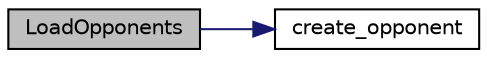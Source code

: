 digraph "LoadOpponents"
{
 // LATEX_PDF_SIZE
  edge [fontname="Helvetica",fontsize="10",labelfontname="Helvetica",labelfontsize="10"];
  node [fontname="Helvetica",fontsize="10",shape=record];
  rankdir="LR";
  Node1 [label="LoadOpponents",height=0.2,width=0.4,color="black", fillcolor="grey75", style="filled", fontcolor="black",tooltip="Allocates memory for all the existing opponents in the gameOpponents array."];
  Node1 -> Node2 [color="midnightblue",fontsize="10",style="solid",fontname="Helvetica"];
  Node2 [label="create_opponent",height=0.2,width=0.4,color="black", fillcolor="white", style="filled",URL="$_opponents_8c.html#aeabda63f074d5dd83987eb55fb3e4fb1",tooltip="Create a opponent object."];
}

